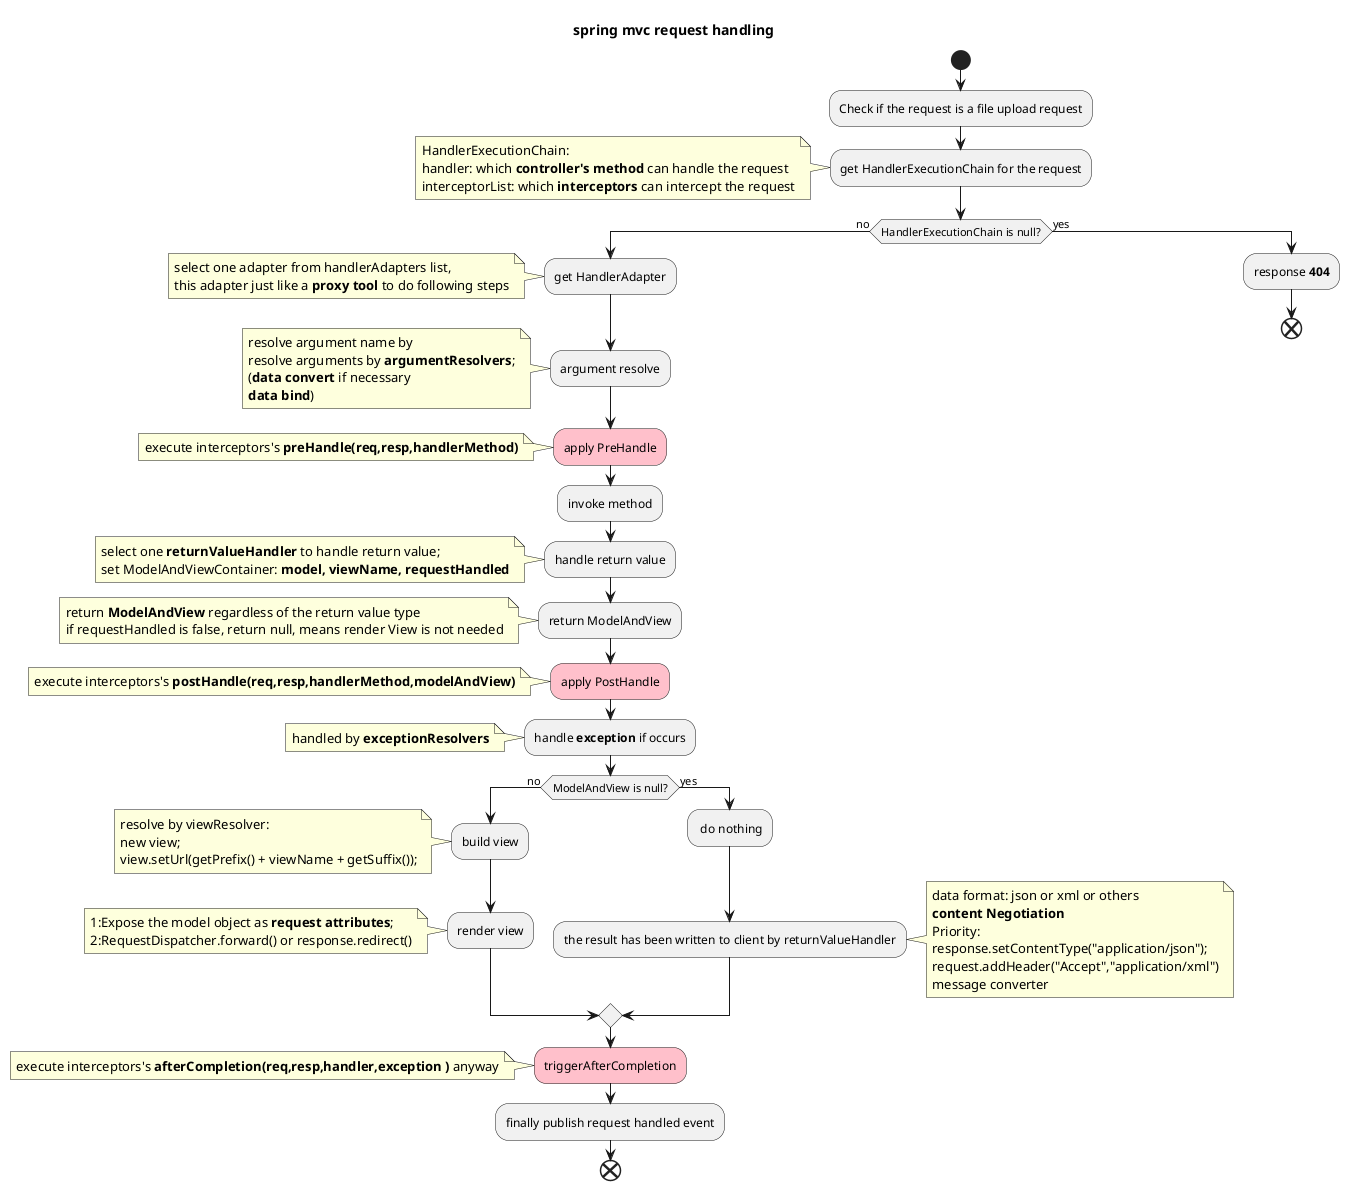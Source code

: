 @startuml

'https://plantuml.com/sequence-diagram
title spring mvc request handling
start

:Check if the request is a file upload request;

:get HandlerExecutionChain for the request;
note left
HandlerExecutionChain:
handler: which **controller's method** can handle the request
interceptorList: which **interceptors** can intercept the request
endnote

if(HandlerExecutionChain is null?) then (no)
:get HandlerAdapter;
note left
select one adapter from handlerAdapters list,
this adapter just like a **proxy tool** to do following steps
endnote

:argument resolve;
note left
resolve argument name by
resolve arguments by **argumentResolvers**;
(**data convert** if necessary
**data bind**)
endnote

#pink:apply PreHandle;
note left
execute interceptors's **preHandle(req,resp,handlerMethod)**
endnote

:invoke method;


:handle return value;
note left
select one **returnValueHandler** to handle return value;
set ModelAndViewContainer: **model, viewName, requestHandled**
endnote

:return ModelAndView;
note left
return **ModelAndView** regardless of the return value type
if requestHandled is false, return null, means render View is not needed
endnote

#pink:apply PostHandle;
note left
execute interceptors's **postHandle(req,resp,handlerMethod,modelAndView)**
endnote

:handle **exception** if occurs;
note left
handled by **exceptionResolvers**
endnote
if(ModelAndView is null?) then (no)

:build view;
note left
resolve by viewResolver:
new view;
view.setUrl(getPrefix() + viewName + getSuffix());
endnote

:render view;
note left
1:Expose the model object as **request attributes**;
2:RequestDispatcher.forward() or response.redirect()
endnote



else(yes)
: do nothing;
:the result has been written to client by returnValueHandler;
note right
data format: json or xml or others
**content Negotiation**
Priority:
response.setContentType("application/json");
request.addHeader("Accept","application/xml")
message converter
endnote
endif


#pink:triggerAfterCompletion;
note left
execute interceptors's **afterCompletion(req,resp,handler,exception )** anyway
endnote


:finally publish request handled event;

end
else(yes)
:response **404**;


end
@enduml